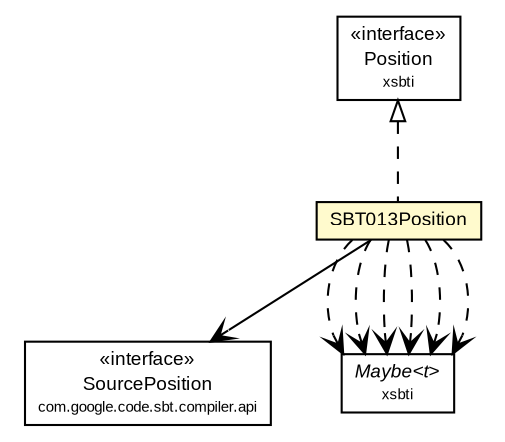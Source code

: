 #!/usr/local/bin/dot
#
# Class diagram 
# Generated by UMLGraph version R5_6-24-gf6e263 (http://www.umlgraph.org/)
#

digraph G {
	edge [fontname="arial",fontsize=10,labelfontname="arial",labelfontsize=10];
	node [fontname="arial",fontsize=10,shape=plaintext];
	nodesep=0.25;
	ranksep=0.5;
	// com.google.code.sbt.compiler.sbt013.SBT013Position
	c90 [label=<<table title="com.google.code.sbt.compiler.sbt013.SBT013Position" border="0" cellborder="1" cellspacing="0" cellpadding="2" port="p" bgcolor="lemonChiffon" href="./SBT013Position.html">
		<tr><td><table border="0" cellspacing="0" cellpadding="1">
<tr><td align="center" balign="center"> SBT013Position </td></tr>
		</table></td></tr>
		</table>>, URL="./SBT013Position.html", fontname="arial", fontcolor="black", fontsize=9.0];
	//com.google.code.sbt.compiler.sbt013.SBT013Position implements xsbti.Position
	c95:p -> c90:p [dir=back,arrowtail=empty,style=dashed];
	// com.google.code.sbt.compiler.sbt013.SBT013Position NAVASSOC com.google.code.sbt.compiler.api.SourcePosition
	c90:p -> c96:p [taillabel="", label="", headlabel="", fontname="arial", fontcolor="black", fontsize=10.0, color="black", arrowhead=open];
	// com.google.code.sbt.compiler.sbt013.SBT013Position DEPEND xsbti.Maybe<t>
	c90:p -> c97:p [taillabel="", label="", headlabel="", fontname="arial", fontcolor="black", fontsize=10.0, color="black", arrowhead=open, style=dashed];
	// com.google.code.sbt.compiler.sbt013.SBT013Position DEPEND xsbti.Maybe<t>
	c90:p -> c97:p [taillabel="", label="", headlabel="", fontname="arial", fontcolor="black", fontsize=10.0, color="black", arrowhead=open, style=dashed];
	// com.google.code.sbt.compiler.sbt013.SBT013Position DEPEND xsbti.Maybe<t>
	c90:p -> c97:p [taillabel="", label="", headlabel="", fontname="arial", fontcolor="black", fontsize=10.0, color="black", arrowhead=open, style=dashed];
	// com.google.code.sbt.compiler.sbt013.SBT013Position DEPEND xsbti.Maybe<t>
	c90:p -> c97:p [taillabel="", label="", headlabel="", fontname="arial", fontcolor="black", fontsize=10.0, color="black", arrowhead=open, style=dashed];
	// com.google.code.sbt.compiler.sbt013.SBT013Position DEPEND xsbti.Maybe<t>
	c90:p -> c97:p [taillabel="", label="", headlabel="", fontname="arial", fontcolor="black", fontsize=10.0, color="black", arrowhead=open, style=dashed];
	// com.google.code.sbt.compiler.sbt013.SBT013Position DEPEND xsbti.Maybe<t>
	c90:p -> c97:p [taillabel="", label="", headlabel="", fontname="arial", fontcolor="black", fontsize=10.0, color="black", arrowhead=open, style=dashed];
	// xsbti.Maybe<t>
	c97 [label=<<table title="xsbti.Maybe" border="0" cellborder="1" cellspacing="0" cellpadding="2" port="p">
		<tr><td><table border="0" cellspacing="0" cellpadding="1">
<tr><td align="center" balign="center"><font face="arial italic"> Maybe&lt;t&gt; </font></td></tr>
<tr><td align="center" balign="center"><font point-size="7.0"> xsbti </font></td></tr>
		</table></td></tr>
		</table>>, URL="null", fontname="arial", fontcolor="black", fontsize=9.0];
	// com.google.code.sbt.compiler.api.SourcePosition
	c96 [label=<<table title="com.google.code.sbt.compiler.api.SourcePosition" border="0" cellborder="1" cellspacing="0" cellpadding="2" port="p">
		<tr><td><table border="0" cellspacing="0" cellpadding="1">
<tr><td align="center" balign="center"> &#171;interface&#187; </td></tr>
<tr><td align="center" balign="center"> SourcePosition </td></tr>
<tr><td align="center" balign="center"><font point-size="7.0"> com.google.code.sbt.compiler.api </font></td></tr>
		</table></td></tr>
		</table>>, URL="null", fontname="arial", fontcolor="black", fontsize=9.0];
	// xsbti.Position
	c95 [label=<<table title="xsbti.Position" border="0" cellborder="1" cellspacing="0" cellpadding="2" port="p">
		<tr><td><table border="0" cellspacing="0" cellpadding="1">
<tr><td align="center" balign="center"> &#171;interface&#187; </td></tr>
<tr><td align="center" balign="center"> Position </td></tr>
<tr><td align="center" balign="center"><font point-size="7.0"> xsbti </font></td></tr>
		</table></td></tr>
		</table>>, URL="null", fontname="arial", fontcolor="black", fontsize=9.0];
}


